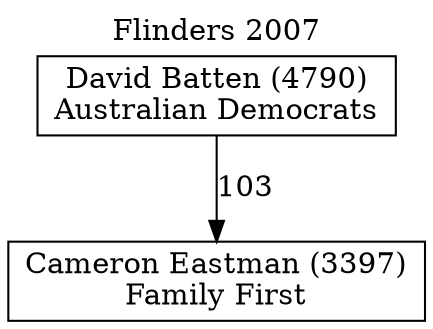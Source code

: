 // House preference flow
digraph "Cameron Eastman (3397)_Flinders_2007" {
	graph [label="Flinders 2007" labelloc=t mclimit=10]
	node [shape=box]
	"Cameron Eastman (3397)" [label="Cameron Eastman (3397)
Family First"]
	"David Batten (4790)" [label="David Batten (4790)
Australian Democrats"]
	"David Batten (4790)" -> "Cameron Eastman (3397)" [label=103]
}
